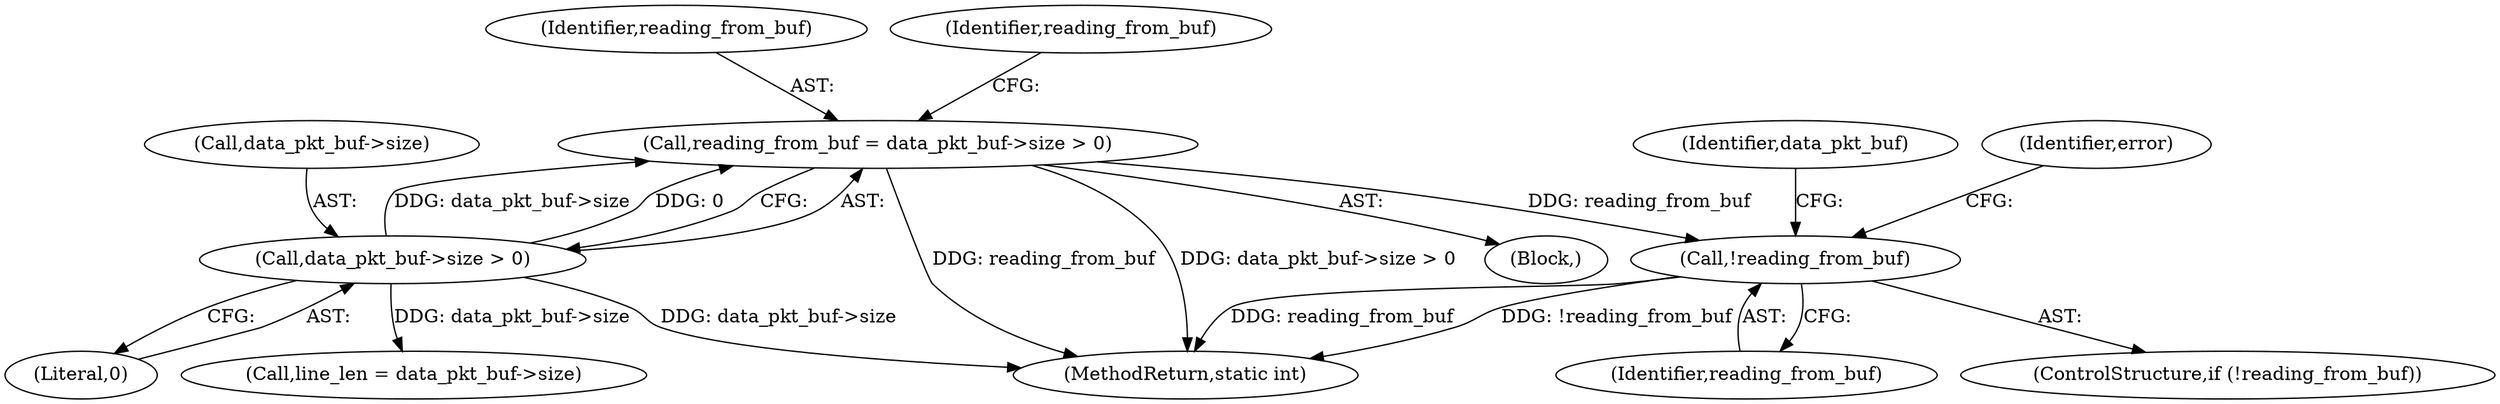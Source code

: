 digraph "0_libgit2_2fdef641fd0dd2828bd948234ae86de75221a11a_0@API" {
"1000177" [label="(Call,!reading_from_buf)"];
"1000117" [label="(Call,reading_from_buf = data_pkt_buf->size > 0)"];
"1000119" [label="(Call,data_pkt_buf->size > 0)"];
"1000178" [label="(Identifier,reading_from_buf)"];
"1000177" [label="(Call,!reading_from_buf)"];
"1000117" [label="(Call,reading_from_buf = data_pkt_buf->size > 0)"];
"1000118" [label="(Identifier,reading_from_buf)"];
"1000176" [label="(ControlStructure,if (!reading_from_buf))"];
"1000107" [label="(Block,)"];
"1000120" [label="(Call,data_pkt_buf->size)"];
"1000119" [label="(Call,data_pkt_buf->size > 0)"];
"1000125" [label="(Identifier,reading_from_buf)"];
"1000123" [label="(Literal,0)"];
"1000140" [label="(Call,line_len = data_pkt_buf->size)"];
"1000180" [label="(Identifier,data_pkt_buf)"];
"1000228" [label="(MethodReturn,static int)"];
"1000184" [label="(Identifier,error)"];
"1000177" -> "1000176"  [label="AST: "];
"1000177" -> "1000178"  [label="CFG: "];
"1000178" -> "1000177"  [label="AST: "];
"1000180" -> "1000177"  [label="CFG: "];
"1000184" -> "1000177"  [label="CFG: "];
"1000177" -> "1000228"  [label="DDG: reading_from_buf"];
"1000177" -> "1000228"  [label="DDG: !reading_from_buf"];
"1000117" -> "1000177"  [label="DDG: reading_from_buf"];
"1000117" -> "1000107"  [label="AST: "];
"1000117" -> "1000119"  [label="CFG: "];
"1000118" -> "1000117"  [label="AST: "];
"1000119" -> "1000117"  [label="AST: "];
"1000125" -> "1000117"  [label="CFG: "];
"1000117" -> "1000228"  [label="DDG: reading_from_buf"];
"1000117" -> "1000228"  [label="DDG: data_pkt_buf->size > 0"];
"1000119" -> "1000117"  [label="DDG: data_pkt_buf->size"];
"1000119" -> "1000117"  [label="DDG: 0"];
"1000119" -> "1000123"  [label="CFG: "];
"1000120" -> "1000119"  [label="AST: "];
"1000123" -> "1000119"  [label="AST: "];
"1000119" -> "1000228"  [label="DDG: data_pkt_buf->size"];
"1000119" -> "1000140"  [label="DDG: data_pkt_buf->size"];
}
